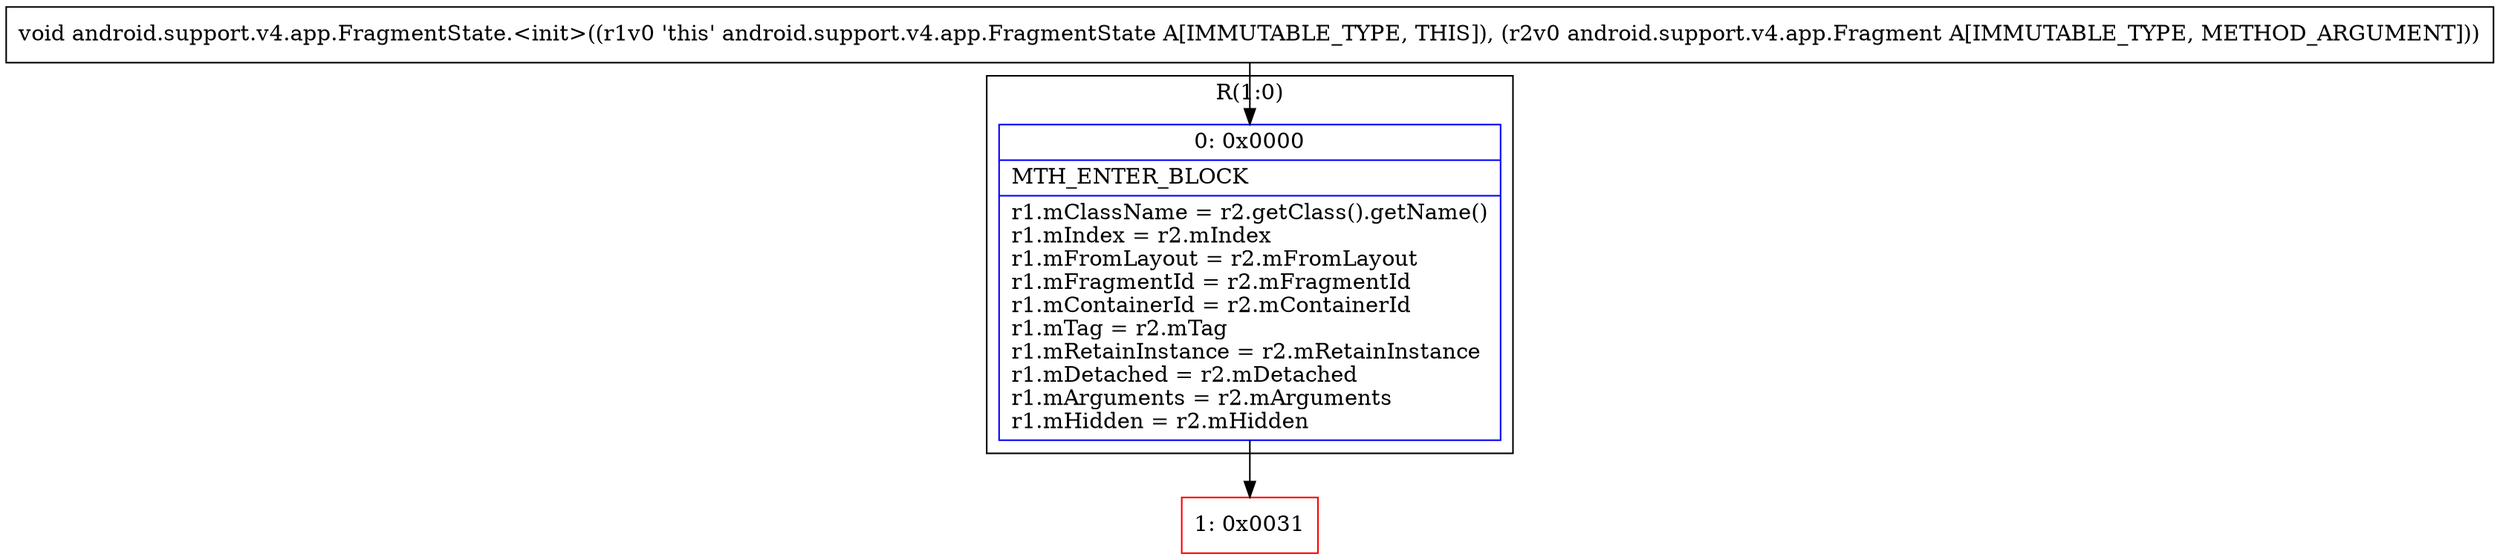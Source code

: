 digraph "CFG forandroid.support.v4.app.FragmentState.\<init\>(Landroid\/support\/v4\/app\/Fragment;)V" {
subgraph cluster_Region_445164134 {
label = "R(1:0)";
node [shape=record,color=blue];
Node_0 [shape=record,label="{0\:\ 0x0000|MTH_ENTER_BLOCK\l|r1.mClassName = r2.getClass().getName()\lr1.mIndex = r2.mIndex\lr1.mFromLayout = r2.mFromLayout\lr1.mFragmentId = r2.mFragmentId\lr1.mContainerId = r2.mContainerId\lr1.mTag = r2.mTag\lr1.mRetainInstance = r2.mRetainInstance\lr1.mDetached = r2.mDetached\lr1.mArguments = r2.mArguments\lr1.mHidden = r2.mHidden\l}"];
}
Node_1 [shape=record,color=red,label="{1\:\ 0x0031}"];
MethodNode[shape=record,label="{void android.support.v4.app.FragmentState.\<init\>((r1v0 'this' android.support.v4.app.FragmentState A[IMMUTABLE_TYPE, THIS]), (r2v0 android.support.v4.app.Fragment A[IMMUTABLE_TYPE, METHOD_ARGUMENT])) }"];
MethodNode -> Node_0;
Node_0 -> Node_1;
}

